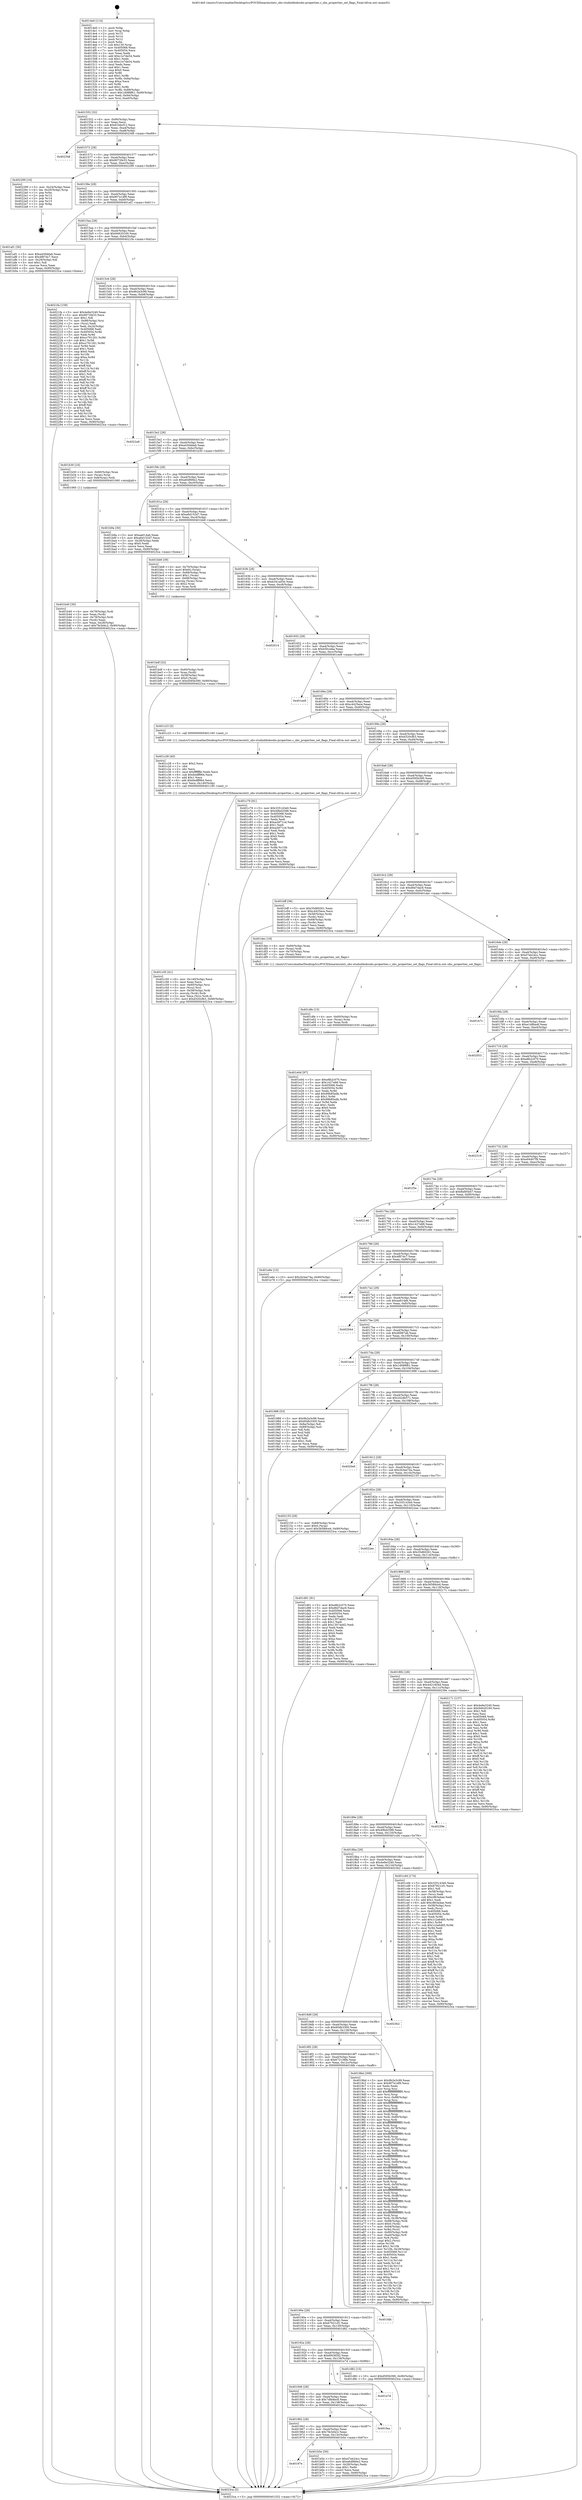 digraph "0x4014e0" {
  label = "0x4014e0 (/mnt/c/Users/mathe/Desktop/tcc/POCII/binaries/extr_obs-studiolibobsobs-properties.c_obs_properties_set_flags_Final-ollvm.out::main(0))"
  labelloc = "t"
  node[shape=record]

  Entry [label="",width=0.3,height=0.3,shape=circle,fillcolor=black,style=filled]
  "0x401552" [label="{
     0x401552 [32]\l
     | [instrs]\l
     &nbsp;&nbsp;0x401552 \<+6\>: mov -0x90(%rbp),%eax\l
     &nbsp;&nbsp;0x401558 \<+2\>: mov %eax,%ecx\l
     &nbsp;&nbsp;0x40155a \<+6\>: sub $0x81bbcf12,%ecx\l
     &nbsp;&nbsp;0x401560 \<+6\>: mov %eax,-0xa4(%rbp)\l
     &nbsp;&nbsp;0x401566 \<+6\>: mov %ecx,-0xa8(%rbp)\l
     &nbsp;&nbsp;0x40156c \<+6\>: je 0000000000402348 \<main+0xe68\>\l
  }"]
  "0x402348" [label="{
     0x402348\l
  }", style=dashed]
  "0x401572" [label="{
     0x401572 [28]\l
     | [instrs]\l
     &nbsp;&nbsp;0x401572 \<+5\>: jmp 0000000000401577 \<main+0x97\>\l
     &nbsp;&nbsp;0x401577 \<+6\>: mov -0xa4(%rbp),%eax\l
     &nbsp;&nbsp;0x40157d \<+5\>: sub $0x9072fe33,%eax\l
     &nbsp;&nbsp;0x401582 \<+6\>: mov %eax,-0xac(%rbp)\l
     &nbsp;&nbsp;0x401588 \<+6\>: je 0000000000402299 \<main+0xdb9\>\l
  }"]
  Exit [label="",width=0.3,height=0.3,shape=circle,fillcolor=black,style=filled,peripheries=2]
  "0x402299" [label="{
     0x402299 [16]\l
     | [instrs]\l
     &nbsp;&nbsp;0x402299 \<+3\>: mov -0x24(%rbp),%eax\l
     &nbsp;&nbsp;0x40229c \<+4\>: lea -0x20(%rbp),%rsp\l
     &nbsp;&nbsp;0x4022a0 \<+1\>: pop %rbx\l
     &nbsp;&nbsp;0x4022a1 \<+2\>: pop %r12\l
     &nbsp;&nbsp;0x4022a3 \<+2\>: pop %r14\l
     &nbsp;&nbsp;0x4022a5 \<+2\>: pop %r15\l
     &nbsp;&nbsp;0x4022a7 \<+1\>: pop %rbp\l
     &nbsp;&nbsp;0x4022a8 \<+1\>: ret\l
  }"]
  "0x40158e" [label="{
     0x40158e [28]\l
     | [instrs]\l
     &nbsp;&nbsp;0x40158e \<+5\>: jmp 0000000000401593 \<main+0xb3\>\l
     &nbsp;&nbsp;0x401593 \<+6\>: mov -0xa4(%rbp),%eax\l
     &nbsp;&nbsp;0x401599 \<+5\>: sub $0x907e1df9,%eax\l
     &nbsp;&nbsp;0x40159e \<+6\>: mov %eax,-0xb0(%rbp)\l
     &nbsp;&nbsp;0x4015a4 \<+6\>: je 0000000000401af1 \<main+0x611\>\l
  }"]
  "0x401e0d" [label="{
     0x401e0d [97]\l
     | [instrs]\l
     &nbsp;&nbsp;0x401e0d \<+5\>: mov $0xe8b2c070,%esi\l
     &nbsp;&nbsp;0x401e12 \<+5\>: mov $0x1427e68,%ecx\l
     &nbsp;&nbsp;0x401e17 \<+7\>: mov 0x405068,%edx\l
     &nbsp;&nbsp;0x401e1e \<+8\>: mov 0x405054,%r8d\l
     &nbsp;&nbsp;0x401e26 \<+3\>: mov %edx,%r9d\l
     &nbsp;&nbsp;0x401e29 \<+7\>: add $0x99b85edb,%r9d\l
     &nbsp;&nbsp;0x401e30 \<+4\>: sub $0x1,%r9d\l
     &nbsp;&nbsp;0x401e34 \<+7\>: sub $0x99b85edb,%r9d\l
     &nbsp;&nbsp;0x401e3b \<+4\>: imul %r9d,%edx\l
     &nbsp;&nbsp;0x401e3f \<+3\>: and $0x1,%edx\l
     &nbsp;&nbsp;0x401e42 \<+3\>: cmp $0x0,%edx\l
     &nbsp;&nbsp;0x401e45 \<+4\>: sete %r10b\l
     &nbsp;&nbsp;0x401e49 \<+4\>: cmp $0xa,%r8d\l
     &nbsp;&nbsp;0x401e4d \<+4\>: setl %r11b\l
     &nbsp;&nbsp;0x401e51 \<+3\>: mov %r10b,%bl\l
     &nbsp;&nbsp;0x401e54 \<+3\>: and %r11b,%bl\l
     &nbsp;&nbsp;0x401e57 \<+3\>: xor %r11b,%r10b\l
     &nbsp;&nbsp;0x401e5a \<+3\>: or %r10b,%bl\l
     &nbsp;&nbsp;0x401e5d \<+3\>: test $0x1,%bl\l
     &nbsp;&nbsp;0x401e60 \<+3\>: cmovne %ecx,%esi\l
     &nbsp;&nbsp;0x401e63 \<+6\>: mov %esi,-0x90(%rbp)\l
     &nbsp;&nbsp;0x401e69 \<+5\>: jmp 00000000004023ca \<main+0xeea\>\l
  }"]
  "0x401af1" [label="{
     0x401af1 [30]\l
     | [instrs]\l
     &nbsp;&nbsp;0x401af1 \<+5\>: mov $0xa430ddab,%eax\l
     &nbsp;&nbsp;0x401af6 \<+5\>: mov $0x4f87dc7,%ecx\l
     &nbsp;&nbsp;0x401afb \<+3\>: mov -0x29(%rbp),%dl\l
     &nbsp;&nbsp;0x401afe \<+3\>: test $0x1,%dl\l
     &nbsp;&nbsp;0x401b01 \<+3\>: cmovne %ecx,%eax\l
     &nbsp;&nbsp;0x401b04 \<+6\>: mov %eax,-0x90(%rbp)\l
     &nbsp;&nbsp;0x401b0a \<+5\>: jmp 00000000004023ca \<main+0xeea\>\l
  }"]
  "0x4015aa" [label="{
     0x4015aa [28]\l
     | [instrs]\l
     &nbsp;&nbsp;0x4015aa \<+5\>: jmp 00000000004015af \<main+0xcf\>\l
     &nbsp;&nbsp;0x4015af \<+6\>: mov -0xa4(%rbp),%eax\l
     &nbsp;&nbsp;0x4015b5 \<+5\>: sub $0x94620160,%eax\l
     &nbsp;&nbsp;0x4015ba \<+6\>: mov %eax,-0xb4(%rbp)\l
     &nbsp;&nbsp;0x4015c0 \<+6\>: je 00000000004021fa \<main+0xd1a\>\l
  }"]
  "0x401dfe" [label="{
     0x401dfe [15]\l
     | [instrs]\l
     &nbsp;&nbsp;0x401dfe \<+4\>: mov -0x60(%rbp),%rax\l
     &nbsp;&nbsp;0x401e02 \<+3\>: mov (%rax),%rax\l
     &nbsp;&nbsp;0x401e05 \<+3\>: mov %rax,%rdi\l
     &nbsp;&nbsp;0x401e08 \<+5\>: call 0000000000401030 \<free@plt\>\l
     | [calls]\l
     &nbsp;&nbsp;0x401030 \{1\} (unknown)\l
  }"]
  "0x4021fa" [label="{
     0x4021fa [159]\l
     | [instrs]\l
     &nbsp;&nbsp;0x4021fa \<+5\>: mov $0x4e9e3240,%eax\l
     &nbsp;&nbsp;0x4021ff \<+5\>: mov $0x9072fe33,%ecx\l
     &nbsp;&nbsp;0x402204 \<+2\>: mov $0x1,%dl\l
     &nbsp;&nbsp;0x402206 \<+7\>: mov -0x88(%rbp),%rsi\l
     &nbsp;&nbsp;0x40220d \<+2\>: mov (%rsi),%edi\l
     &nbsp;&nbsp;0x40220f \<+3\>: mov %edi,-0x24(%rbp)\l
     &nbsp;&nbsp;0x402212 \<+7\>: mov 0x405068,%edi\l
     &nbsp;&nbsp;0x402219 \<+8\>: mov 0x405054,%r8d\l
     &nbsp;&nbsp;0x402221 \<+3\>: mov %edi,%r9d\l
     &nbsp;&nbsp;0x402224 \<+7\>: add $0xcc761261,%r9d\l
     &nbsp;&nbsp;0x40222b \<+4\>: sub $0x1,%r9d\l
     &nbsp;&nbsp;0x40222f \<+7\>: sub $0xcc761261,%r9d\l
     &nbsp;&nbsp;0x402236 \<+4\>: imul %r9d,%edi\l
     &nbsp;&nbsp;0x40223a \<+3\>: and $0x1,%edi\l
     &nbsp;&nbsp;0x40223d \<+3\>: cmp $0x0,%edi\l
     &nbsp;&nbsp;0x402240 \<+4\>: sete %r10b\l
     &nbsp;&nbsp;0x402244 \<+4\>: cmp $0xa,%r8d\l
     &nbsp;&nbsp;0x402248 \<+4\>: setl %r11b\l
     &nbsp;&nbsp;0x40224c \<+3\>: mov %r10b,%bl\l
     &nbsp;&nbsp;0x40224f \<+3\>: xor $0xff,%bl\l
     &nbsp;&nbsp;0x402252 \<+3\>: mov %r11b,%r14b\l
     &nbsp;&nbsp;0x402255 \<+4\>: xor $0xff,%r14b\l
     &nbsp;&nbsp;0x402259 \<+3\>: xor $0x1,%dl\l
     &nbsp;&nbsp;0x40225c \<+3\>: mov %bl,%r15b\l
     &nbsp;&nbsp;0x40225f \<+4\>: and $0xff,%r15b\l
     &nbsp;&nbsp;0x402263 \<+3\>: and %dl,%r10b\l
     &nbsp;&nbsp;0x402266 \<+3\>: mov %r14b,%r12b\l
     &nbsp;&nbsp;0x402269 \<+4\>: and $0xff,%r12b\l
     &nbsp;&nbsp;0x40226d \<+3\>: and %dl,%r11b\l
     &nbsp;&nbsp;0x402270 \<+3\>: or %r10b,%r15b\l
     &nbsp;&nbsp;0x402273 \<+3\>: or %r11b,%r12b\l
     &nbsp;&nbsp;0x402276 \<+3\>: xor %r12b,%r15b\l
     &nbsp;&nbsp;0x402279 \<+3\>: or %r14b,%bl\l
     &nbsp;&nbsp;0x40227c \<+3\>: xor $0xff,%bl\l
     &nbsp;&nbsp;0x40227f \<+3\>: or $0x1,%dl\l
     &nbsp;&nbsp;0x402282 \<+2\>: and %dl,%bl\l
     &nbsp;&nbsp;0x402284 \<+3\>: or %bl,%r15b\l
     &nbsp;&nbsp;0x402287 \<+4\>: test $0x1,%r15b\l
     &nbsp;&nbsp;0x40228b \<+3\>: cmovne %ecx,%eax\l
     &nbsp;&nbsp;0x40228e \<+6\>: mov %eax,-0x90(%rbp)\l
     &nbsp;&nbsp;0x402294 \<+5\>: jmp 00000000004023ca \<main+0xeea\>\l
  }"]
  "0x4015c6" [label="{
     0x4015c6 [28]\l
     | [instrs]\l
     &nbsp;&nbsp;0x4015c6 \<+5\>: jmp 00000000004015cb \<main+0xeb\>\l
     &nbsp;&nbsp;0x4015cb \<+6\>: mov -0xa4(%rbp),%eax\l
     &nbsp;&nbsp;0x4015d1 \<+5\>: sub $0x9b2e3c99,%eax\l
     &nbsp;&nbsp;0x4015d6 \<+6\>: mov %eax,-0xb8(%rbp)\l
     &nbsp;&nbsp;0x4015dc \<+6\>: je 00000000004022a9 \<main+0xdc9\>\l
  }"]
  "0x401c50" [label="{
     0x401c50 [41]\l
     | [instrs]\l
     &nbsp;&nbsp;0x401c50 \<+6\>: mov -0x140(%rbp),%ecx\l
     &nbsp;&nbsp;0x401c56 \<+3\>: imul %eax,%ecx\l
     &nbsp;&nbsp;0x401c59 \<+4\>: mov -0x60(%rbp),%rsi\l
     &nbsp;&nbsp;0x401c5d \<+3\>: mov (%rsi),%rsi\l
     &nbsp;&nbsp;0x401c60 \<+4\>: mov -0x58(%rbp),%rdi\l
     &nbsp;&nbsp;0x401c64 \<+3\>: movslq (%rdi),%rdi\l
     &nbsp;&nbsp;0x401c67 \<+3\>: mov %ecx,(%rsi,%rdi,4)\l
     &nbsp;&nbsp;0x401c6a \<+10\>: movl $0xd320cfb3,-0x90(%rbp)\l
     &nbsp;&nbsp;0x401c74 \<+5\>: jmp 00000000004023ca \<main+0xeea\>\l
  }"]
  "0x4022a9" [label="{
     0x4022a9\l
  }", style=dashed]
  "0x4015e2" [label="{
     0x4015e2 [28]\l
     | [instrs]\l
     &nbsp;&nbsp;0x4015e2 \<+5\>: jmp 00000000004015e7 \<main+0x107\>\l
     &nbsp;&nbsp;0x4015e7 \<+6\>: mov -0xa4(%rbp),%eax\l
     &nbsp;&nbsp;0x4015ed \<+5\>: sub $0xa430ddab,%eax\l
     &nbsp;&nbsp;0x4015f2 \<+6\>: mov %eax,-0xbc(%rbp)\l
     &nbsp;&nbsp;0x4015f8 \<+6\>: je 0000000000401b30 \<main+0x650\>\l
  }"]
  "0x401c28" [label="{
     0x401c28 [40]\l
     | [instrs]\l
     &nbsp;&nbsp;0x401c28 \<+5\>: mov $0x2,%ecx\l
     &nbsp;&nbsp;0x401c2d \<+1\>: cltd\l
     &nbsp;&nbsp;0x401c2e \<+2\>: idiv %ecx\l
     &nbsp;&nbsp;0x401c30 \<+6\>: imul $0xfffffffe,%edx,%ecx\l
     &nbsp;&nbsp;0x401c36 \<+6\>: sub $0x6edff964,%ecx\l
     &nbsp;&nbsp;0x401c3c \<+3\>: add $0x1,%ecx\l
     &nbsp;&nbsp;0x401c3f \<+6\>: add $0x6edff964,%ecx\l
     &nbsp;&nbsp;0x401c45 \<+6\>: mov %ecx,-0x140(%rbp)\l
     &nbsp;&nbsp;0x401c4b \<+5\>: call 0000000000401160 \<next_i\>\l
     | [calls]\l
     &nbsp;&nbsp;0x401160 \{1\} (/mnt/c/Users/mathe/Desktop/tcc/POCII/binaries/extr_obs-studiolibobsobs-properties.c_obs_properties_set_flags_Final-ollvm.out::next_i)\l
  }"]
  "0x401b30" [label="{
     0x401b30 [16]\l
     | [instrs]\l
     &nbsp;&nbsp;0x401b30 \<+4\>: mov -0x80(%rbp),%rax\l
     &nbsp;&nbsp;0x401b34 \<+3\>: mov (%rax),%rax\l
     &nbsp;&nbsp;0x401b37 \<+4\>: mov 0x8(%rax),%rdi\l
     &nbsp;&nbsp;0x401b3b \<+5\>: call 0000000000401060 \<atoi@plt\>\l
     | [calls]\l
     &nbsp;&nbsp;0x401060 \{1\} (unknown)\l
  }"]
  "0x4015fe" [label="{
     0x4015fe [28]\l
     | [instrs]\l
     &nbsp;&nbsp;0x4015fe \<+5\>: jmp 0000000000401603 \<main+0x123\>\l
     &nbsp;&nbsp;0x401603 \<+6\>: mov -0xa4(%rbp),%eax\l
     &nbsp;&nbsp;0x401609 \<+5\>: sub $0xa64866e2,%eax\l
     &nbsp;&nbsp;0x40160e \<+6\>: mov %eax,-0xc0(%rbp)\l
     &nbsp;&nbsp;0x401614 \<+6\>: je 0000000000401b9a \<main+0x6ba\>\l
  }"]
  "0x401bdf" [label="{
     0x401bdf [32]\l
     | [instrs]\l
     &nbsp;&nbsp;0x401bdf \<+4\>: mov -0x60(%rbp),%rdi\l
     &nbsp;&nbsp;0x401be3 \<+3\>: mov %rax,(%rdi)\l
     &nbsp;&nbsp;0x401be6 \<+4\>: mov -0x58(%rbp),%rax\l
     &nbsp;&nbsp;0x401bea \<+6\>: movl $0x0,(%rax)\l
     &nbsp;&nbsp;0x401bf0 \<+10\>: movl $0xd595b390,-0x90(%rbp)\l
     &nbsp;&nbsp;0x401bfa \<+5\>: jmp 00000000004023ca \<main+0xeea\>\l
  }"]
  "0x401b9a" [label="{
     0x401b9a [30]\l
     | [instrs]\l
     &nbsp;&nbsp;0x401b9a \<+5\>: mov $0xaa614ab,%eax\l
     &nbsp;&nbsp;0x401b9f \<+5\>: mov $0xa6d152d7,%ecx\l
     &nbsp;&nbsp;0x401ba4 \<+3\>: mov -0x28(%rbp),%edx\l
     &nbsp;&nbsp;0x401ba7 \<+3\>: cmp $0x0,%edx\l
     &nbsp;&nbsp;0x401baa \<+3\>: cmove %ecx,%eax\l
     &nbsp;&nbsp;0x401bad \<+6\>: mov %eax,-0x90(%rbp)\l
     &nbsp;&nbsp;0x401bb3 \<+5\>: jmp 00000000004023ca \<main+0xeea\>\l
  }"]
  "0x40161a" [label="{
     0x40161a [28]\l
     | [instrs]\l
     &nbsp;&nbsp;0x40161a \<+5\>: jmp 000000000040161f \<main+0x13f\>\l
     &nbsp;&nbsp;0x40161f \<+6\>: mov -0xa4(%rbp),%eax\l
     &nbsp;&nbsp;0x401625 \<+5\>: sub $0xa6d152d7,%eax\l
     &nbsp;&nbsp;0x40162a \<+6\>: mov %eax,-0xc4(%rbp)\l
     &nbsp;&nbsp;0x401630 \<+6\>: je 0000000000401bb8 \<main+0x6d8\>\l
  }"]
  "0x40197e" [label="{
     0x40197e\l
  }", style=dashed]
  "0x401bb8" [label="{
     0x401bb8 [39]\l
     | [instrs]\l
     &nbsp;&nbsp;0x401bb8 \<+4\>: mov -0x70(%rbp),%rax\l
     &nbsp;&nbsp;0x401bbc \<+6\>: movl $0x64,(%rax)\l
     &nbsp;&nbsp;0x401bc2 \<+4\>: mov -0x68(%rbp),%rax\l
     &nbsp;&nbsp;0x401bc6 \<+6\>: movl $0x1,(%rax)\l
     &nbsp;&nbsp;0x401bcc \<+4\>: mov -0x68(%rbp),%rax\l
     &nbsp;&nbsp;0x401bd0 \<+3\>: movslq (%rax),%rax\l
     &nbsp;&nbsp;0x401bd3 \<+4\>: shl $0x2,%rax\l
     &nbsp;&nbsp;0x401bd7 \<+3\>: mov %rax,%rdi\l
     &nbsp;&nbsp;0x401bda \<+5\>: call 0000000000401050 \<malloc@plt\>\l
     | [calls]\l
     &nbsp;&nbsp;0x401050 \{1\} (unknown)\l
  }"]
  "0x401636" [label="{
     0x401636 [28]\l
     | [instrs]\l
     &nbsp;&nbsp;0x401636 \<+5\>: jmp 000000000040163b \<main+0x15b\>\l
     &nbsp;&nbsp;0x40163b \<+6\>: mov -0xa4(%rbp),%eax\l
     &nbsp;&nbsp;0x401641 \<+5\>: sub $0xb341a03e,%eax\l
     &nbsp;&nbsp;0x401646 \<+6\>: mov %eax,-0xc8(%rbp)\l
     &nbsp;&nbsp;0x40164c \<+6\>: je 0000000000402014 \<main+0xb34\>\l
  }"]
  "0x401b5e" [label="{
     0x401b5e [30]\l
     | [instrs]\l
     &nbsp;&nbsp;0x401b5e \<+5\>: mov $0xd7eb24cc,%eax\l
     &nbsp;&nbsp;0x401b63 \<+5\>: mov $0xa64866e2,%ecx\l
     &nbsp;&nbsp;0x401b68 \<+3\>: mov -0x28(%rbp),%edx\l
     &nbsp;&nbsp;0x401b6b \<+3\>: cmp $0x1,%edx\l
     &nbsp;&nbsp;0x401b6e \<+3\>: cmovl %ecx,%eax\l
     &nbsp;&nbsp;0x401b71 \<+6\>: mov %eax,-0x90(%rbp)\l
     &nbsp;&nbsp;0x401b77 \<+5\>: jmp 00000000004023ca \<main+0xeea\>\l
  }"]
  "0x402014" [label="{
     0x402014\l
  }", style=dashed]
  "0x401652" [label="{
     0x401652 [28]\l
     | [instrs]\l
     &nbsp;&nbsp;0x401652 \<+5\>: jmp 0000000000401657 \<main+0x177\>\l
     &nbsp;&nbsp;0x401657 \<+6\>: mov -0xa4(%rbp),%eax\l
     &nbsp;&nbsp;0x40165d \<+5\>: sub $0xb5fccdea,%eax\l
     &nbsp;&nbsp;0x401662 \<+6\>: mov %eax,-0xcc(%rbp)\l
     &nbsp;&nbsp;0x401668 \<+6\>: je 0000000000401ee8 \<main+0xa08\>\l
  }"]
  "0x401962" [label="{
     0x401962 [28]\l
     | [instrs]\l
     &nbsp;&nbsp;0x401962 \<+5\>: jmp 0000000000401967 \<main+0x487\>\l
     &nbsp;&nbsp;0x401967 \<+6\>: mov -0xa4(%rbp),%eax\l
     &nbsp;&nbsp;0x40196d \<+5\>: sub $0x7fe3d4c2,%eax\l
     &nbsp;&nbsp;0x401972 \<+6\>: mov %eax,-0x13c(%rbp)\l
     &nbsp;&nbsp;0x401978 \<+6\>: je 0000000000401b5e \<main+0x67e\>\l
  }"]
  "0x401ee8" [label="{
     0x401ee8\l
  }", style=dashed]
  "0x40166e" [label="{
     0x40166e [28]\l
     | [instrs]\l
     &nbsp;&nbsp;0x40166e \<+5\>: jmp 0000000000401673 \<main+0x193\>\l
     &nbsp;&nbsp;0x401673 \<+6\>: mov -0xa4(%rbp),%eax\l
     &nbsp;&nbsp;0x401679 \<+5\>: sub $0xc4425ece,%eax\l
     &nbsp;&nbsp;0x40167e \<+6\>: mov %eax,-0xd0(%rbp)\l
     &nbsp;&nbsp;0x401684 \<+6\>: je 0000000000401c23 \<main+0x743\>\l
  }"]
  "0x401fea" [label="{
     0x401fea\l
  }", style=dashed]
  "0x401c23" [label="{
     0x401c23 [5]\l
     | [instrs]\l
     &nbsp;&nbsp;0x401c23 \<+5\>: call 0000000000401160 \<next_i\>\l
     | [calls]\l
     &nbsp;&nbsp;0x401160 \{1\} (/mnt/c/Users/mathe/Desktop/tcc/POCII/binaries/extr_obs-studiolibobsobs-properties.c_obs_properties_set_flags_Final-ollvm.out::next_i)\l
  }"]
  "0x40168a" [label="{
     0x40168a [28]\l
     | [instrs]\l
     &nbsp;&nbsp;0x40168a \<+5\>: jmp 000000000040168f \<main+0x1af\>\l
     &nbsp;&nbsp;0x40168f \<+6\>: mov -0xa4(%rbp),%eax\l
     &nbsp;&nbsp;0x401695 \<+5\>: sub $0xd320cfb3,%eax\l
     &nbsp;&nbsp;0x40169a \<+6\>: mov %eax,-0xd4(%rbp)\l
     &nbsp;&nbsp;0x4016a0 \<+6\>: je 0000000000401c79 \<main+0x799\>\l
  }"]
  "0x401946" [label="{
     0x401946 [28]\l
     | [instrs]\l
     &nbsp;&nbsp;0x401946 \<+5\>: jmp 000000000040194b \<main+0x46b\>\l
     &nbsp;&nbsp;0x40194b \<+6\>: mov -0xa4(%rbp),%eax\l
     &nbsp;&nbsp;0x401951 \<+5\>: sub $0x7dfd4bc8,%eax\l
     &nbsp;&nbsp;0x401956 \<+6\>: mov %eax,-0x138(%rbp)\l
     &nbsp;&nbsp;0x40195c \<+6\>: je 0000000000401fea \<main+0xb0a\>\l
  }"]
  "0x401c79" [label="{
     0x401c79 [91]\l
     | [instrs]\l
     &nbsp;&nbsp;0x401c79 \<+5\>: mov $0x335143e0,%eax\l
     &nbsp;&nbsp;0x401c7e \<+5\>: mov $0x49bd2588,%ecx\l
     &nbsp;&nbsp;0x401c83 \<+7\>: mov 0x405068,%edx\l
     &nbsp;&nbsp;0x401c8a \<+7\>: mov 0x405054,%esi\l
     &nbsp;&nbsp;0x401c91 \<+2\>: mov %edx,%edi\l
     &nbsp;&nbsp;0x401c93 \<+6\>: sub $0xacbf71cd,%edi\l
     &nbsp;&nbsp;0x401c99 \<+3\>: sub $0x1,%edi\l
     &nbsp;&nbsp;0x401c9c \<+6\>: add $0xacbf71cd,%edi\l
     &nbsp;&nbsp;0x401ca2 \<+3\>: imul %edi,%edx\l
     &nbsp;&nbsp;0x401ca5 \<+3\>: and $0x1,%edx\l
     &nbsp;&nbsp;0x401ca8 \<+3\>: cmp $0x0,%edx\l
     &nbsp;&nbsp;0x401cab \<+4\>: sete %r8b\l
     &nbsp;&nbsp;0x401caf \<+3\>: cmp $0xa,%esi\l
     &nbsp;&nbsp;0x401cb2 \<+4\>: setl %r9b\l
     &nbsp;&nbsp;0x401cb6 \<+3\>: mov %r8b,%r10b\l
     &nbsp;&nbsp;0x401cb9 \<+3\>: and %r9b,%r10b\l
     &nbsp;&nbsp;0x401cbc \<+3\>: xor %r9b,%r8b\l
     &nbsp;&nbsp;0x401cbf \<+3\>: or %r8b,%r10b\l
     &nbsp;&nbsp;0x401cc2 \<+4\>: test $0x1,%r10b\l
     &nbsp;&nbsp;0x401cc6 \<+3\>: cmovne %ecx,%eax\l
     &nbsp;&nbsp;0x401cc9 \<+6\>: mov %eax,-0x90(%rbp)\l
     &nbsp;&nbsp;0x401ccf \<+5\>: jmp 00000000004023ca \<main+0xeea\>\l
  }"]
  "0x4016a6" [label="{
     0x4016a6 [28]\l
     | [instrs]\l
     &nbsp;&nbsp;0x4016a6 \<+5\>: jmp 00000000004016ab \<main+0x1cb\>\l
     &nbsp;&nbsp;0x4016ab \<+6\>: mov -0xa4(%rbp),%eax\l
     &nbsp;&nbsp;0x4016b1 \<+5\>: sub $0xd595b390,%eax\l
     &nbsp;&nbsp;0x4016b6 \<+6\>: mov %eax,-0xd8(%rbp)\l
     &nbsp;&nbsp;0x4016bc \<+6\>: je 0000000000401bff \<main+0x71f\>\l
  }"]
  "0x401e7d" [label="{
     0x401e7d\l
  }", style=dashed]
  "0x401bff" [label="{
     0x401bff [36]\l
     | [instrs]\l
     &nbsp;&nbsp;0x401bff \<+5\>: mov $0x35d60261,%eax\l
     &nbsp;&nbsp;0x401c04 \<+5\>: mov $0xc4425ece,%ecx\l
     &nbsp;&nbsp;0x401c09 \<+4\>: mov -0x58(%rbp),%rdx\l
     &nbsp;&nbsp;0x401c0d \<+2\>: mov (%rdx),%esi\l
     &nbsp;&nbsp;0x401c0f \<+4\>: mov -0x68(%rbp),%rdx\l
     &nbsp;&nbsp;0x401c13 \<+2\>: cmp (%rdx),%esi\l
     &nbsp;&nbsp;0x401c15 \<+3\>: cmovl %ecx,%eax\l
     &nbsp;&nbsp;0x401c18 \<+6\>: mov %eax,-0x90(%rbp)\l
     &nbsp;&nbsp;0x401c1e \<+5\>: jmp 00000000004023ca \<main+0xeea\>\l
  }"]
  "0x4016c2" [label="{
     0x4016c2 [28]\l
     | [instrs]\l
     &nbsp;&nbsp;0x4016c2 \<+5\>: jmp 00000000004016c7 \<main+0x1e7\>\l
     &nbsp;&nbsp;0x4016c7 \<+6\>: mov -0xa4(%rbp),%eax\l
     &nbsp;&nbsp;0x4016cd \<+5\>: sub $0xd6d7dac6,%eax\l
     &nbsp;&nbsp;0x4016d2 \<+6\>: mov %eax,-0xdc(%rbp)\l
     &nbsp;&nbsp;0x4016d8 \<+6\>: je 0000000000401dec \<main+0x90c\>\l
  }"]
  "0x40192a" [label="{
     0x40192a [28]\l
     | [instrs]\l
     &nbsp;&nbsp;0x40192a \<+5\>: jmp 000000000040192f \<main+0x44f\>\l
     &nbsp;&nbsp;0x40192f \<+6\>: mov -0xa4(%rbp),%eax\l
     &nbsp;&nbsp;0x401935 \<+5\>: sub $0x6f4365f2,%eax\l
     &nbsp;&nbsp;0x40193a \<+6\>: mov %eax,-0x134(%rbp)\l
     &nbsp;&nbsp;0x401940 \<+6\>: je 0000000000401e7d \<main+0x99d\>\l
  }"]
  "0x401dec" [label="{
     0x401dec [18]\l
     | [instrs]\l
     &nbsp;&nbsp;0x401dec \<+4\>: mov -0x60(%rbp),%rax\l
     &nbsp;&nbsp;0x401df0 \<+3\>: mov (%rax),%rdi\l
     &nbsp;&nbsp;0x401df3 \<+4\>: mov -0x70(%rbp),%rax\l
     &nbsp;&nbsp;0x401df7 \<+2\>: mov (%rax),%esi\l
     &nbsp;&nbsp;0x401df9 \<+5\>: call 0000000000401240 \<obs_properties_set_flags\>\l
     | [calls]\l
     &nbsp;&nbsp;0x401240 \{1\} (/mnt/c/Users/mathe/Desktop/tcc/POCII/binaries/extr_obs-studiolibobsobs-properties.c_obs_properties_set_flags_Final-ollvm.out::obs_properties_set_flags)\l
  }"]
  "0x4016de" [label="{
     0x4016de [28]\l
     | [instrs]\l
     &nbsp;&nbsp;0x4016de \<+5\>: jmp 00000000004016e3 \<main+0x203\>\l
     &nbsp;&nbsp;0x4016e3 \<+6\>: mov -0xa4(%rbp),%eax\l
     &nbsp;&nbsp;0x4016e9 \<+5\>: sub $0xd7eb24cc,%eax\l
     &nbsp;&nbsp;0x4016ee \<+6\>: mov %eax,-0xe0(%rbp)\l
     &nbsp;&nbsp;0x4016f4 \<+6\>: je 0000000000401b7c \<main+0x69c\>\l
  }"]
  "0x401d82" [label="{
     0x401d82 [15]\l
     | [instrs]\l
     &nbsp;&nbsp;0x401d82 \<+10\>: movl $0xd595b390,-0x90(%rbp)\l
     &nbsp;&nbsp;0x401d8c \<+5\>: jmp 00000000004023ca \<main+0xeea\>\l
  }"]
  "0x401b7c" [label="{
     0x401b7c\l
  }", style=dashed]
  "0x4016fa" [label="{
     0x4016fa [28]\l
     | [instrs]\l
     &nbsp;&nbsp;0x4016fa \<+5\>: jmp 00000000004016ff \<main+0x21f\>\l
     &nbsp;&nbsp;0x4016ff \<+6\>: mov -0xa4(%rbp),%eax\l
     &nbsp;&nbsp;0x401705 \<+5\>: sub $0xe1d8ba4f,%eax\l
     &nbsp;&nbsp;0x40170a \<+6\>: mov %eax,-0xe4(%rbp)\l
     &nbsp;&nbsp;0x401710 \<+6\>: je 0000000000402053 \<main+0xb73\>\l
  }"]
  "0x40190e" [label="{
     0x40190e [28]\l
     | [instrs]\l
     &nbsp;&nbsp;0x40190e \<+5\>: jmp 0000000000401913 \<main+0x433\>\l
     &nbsp;&nbsp;0x401913 \<+6\>: mov -0xa4(%rbp),%eax\l
     &nbsp;&nbsp;0x401919 \<+5\>: sub $0x67921cf1,%eax\l
     &nbsp;&nbsp;0x40191e \<+6\>: mov %eax,-0x130(%rbp)\l
     &nbsp;&nbsp;0x401924 \<+6\>: je 0000000000401d82 \<main+0x8a2\>\l
  }"]
  "0x402053" [label="{
     0x402053\l
  }", style=dashed]
  "0x401716" [label="{
     0x401716 [28]\l
     | [instrs]\l
     &nbsp;&nbsp;0x401716 \<+5\>: jmp 000000000040171b \<main+0x23b\>\l
     &nbsp;&nbsp;0x40171b \<+6\>: mov -0xa4(%rbp),%eax\l
     &nbsp;&nbsp;0x401721 \<+5\>: sub $0xe8b2c070,%eax\l
     &nbsp;&nbsp;0x401726 \<+6\>: mov %eax,-0xe8(%rbp)\l
     &nbsp;&nbsp;0x40172c \<+6\>: je 0000000000402318 \<main+0xe38\>\l
  }"]
  "0x401fdb" [label="{
     0x401fdb\l
  }", style=dashed]
  "0x402318" [label="{
     0x402318\l
  }", style=dashed]
  "0x401732" [label="{
     0x401732 [28]\l
     | [instrs]\l
     &nbsp;&nbsp;0x401732 \<+5\>: jmp 0000000000401737 \<main+0x257\>\l
     &nbsp;&nbsp;0x401737 \<+6\>: mov -0xa4(%rbp),%eax\l
     &nbsp;&nbsp;0x40173d \<+5\>: sub $0xe94407f9,%eax\l
     &nbsp;&nbsp;0x401742 \<+6\>: mov %eax,-0xec(%rbp)\l
     &nbsp;&nbsp;0x401748 \<+6\>: je 0000000000401f3e \<main+0xa5e\>\l
  }"]
  "0x401b40" [label="{
     0x401b40 [30]\l
     | [instrs]\l
     &nbsp;&nbsp;0x401b40 \<+4\>: mov -0x78(%rbp),%rdi\l
     &nbsp;&nbsp;0x401b44 \<+2\>: mov %eax,(%rdi)\l
     &nbsp;&nbsp;0x401b46 \<+4\>: mov -0x78(%rbp),%rdi\l
     &nbsp;&nbsp;0x401b4a \<+2\>: mov (%rdi),%eax\l
     &nbsp;&nbsp;0x401b4c \<+3\>: mov %eax,-0x28(%rbp)\l
     &nbsp;&nbsp;0x401b4f \<+10\>: movl $0x7fe3d4c2,-0x90(%rbp)\l
     &nbsp;&nbsp;0x401b59 \<+5\>: jmp 00000000004023ca \<main+0xeea\>\l
  }"]
  "0x401f3e" [label="{
     0x401f3e\l
  }", style=dashed]
  "0x40174e" [label="{
     0x40174e [28]\l
     | [instrs]\l
     &nbsp;&nbsp;0x40174e \<+5\>: jmp 0000000000401753 \<main+0x273\>\l
     &nbsp;&nbsp;0x401753 \<+6\>: mov -0xa4(%rbp),%eax\l
     &nbsp;&nbsp;0x401759 \<+5\>: sub $0xfbd95b47,%eax\l
     &nbsp;&nbsp;0x40175e \<+6\>: mov %eax,-0xf0(%rbp)\l
     &nbsp;&nbsp;0x401764 \<+6\>: je 0000000000402146 \<main+0xc66\>\l
  }"]
  "0x4018f2" [label="{
     0x4018f2 [28]\l
     | [instrs]\l
     &nbsp;&nbsp;0x4018f2 \<+5\>: jmp 00000000004018f7 \<main+0x417\>\l
     &nbsp;&nbsp;0x4018f7 \<+6\>: mov -0xa4(%rbp),%eax\l
     &nbsp;&nbsp;0x4018fd \<+5\>: sub $0x672138fe,%eax\l
     &nbsp;&nbsp;0x401902 \<+6\>: mov %eax,-0x12c(%rbp)\l
     &nbsp;&nbsp;0x401908 \<+6\>: je 0000000000401fdb \<main+0xafb\>\l
  }"]
  "0x402146" [label="{
     0x402146\l
  }", style=dashed]
  "0x40176a" [label="{
     0x40176a [28]\l
     | [instrs]\l
     &nbsp;&nbsp;0x40176a \<+5\>: jmp 000000000040176f \<main+0x28f\>\l
     &nbsp;&nbsp;0x40176f \<+6\>: mov -0xa4(%rbp),%eax\l
     &nbsp;&nbsp;0x401775 \<+5\>: sub $0x1427e68,%eax\l
     &nbsp;&nbsp;0x40177a \<+6\>: mov %eax,-0xf4(%rbp)\l
     &nbsp;&nbsp;0x401780 \<+6\>: je 0000000000401e6e \<main+0x98e\>\l
  }"]
  "0x4019bd" [label="{
     0x4019bd [308]\l
     | [instrs]\l
     &nbsp;&nbsp;0x4019bd \<+5\>: mov $0x9b2e3c99,%eax\l
     &nbsp;&nbsp;0x4019c2 \<+5\>: mov $0x907e1df9,%ecx\l
     &nbsp;&nbsp;0x4019c7 \<+2\>: xor %edx,%edx\l
     &nbsp;&nbsp;0x4019c9 \<+3\>: mov %rsp,%rsi\l
     &nbsp;&nbsp;0x4019cc \<+4\>: add $0xfffffffffffffff0,%rsi\l
     &nbsp;&nbsp;0x4019d0 \<+3\>: mov %rsi,%rsp\l
     &nbsp;&nbsp;0x4019d3 \<+7\>: mov %rsi,-0x88(%rbp)\l
     &nbsp;&nbsp;0x4019da \<+3\>: mov %rsp,%rsi\l
     &nbsp;&nbsp;0x4019dd \<+4\>: add $0xfffffffffffffff0,%rsi\l
     &nbsp;&nbsp;0x4019e1 \<+3\>: mov %rsi,%rsp\l
     &nbsp;&nbsp;0x4019e4 \<+3\>: mov %rsp,%rdi\l
     &nbsp;&nbsp;0x4019e7 \<+4\>: add $0xfffffffffffffff0,%rdi\l
     &nbsp;&nbsp;0x4019eb \<+3\>: mov %rdi,%rsp\l
     &nbsp;&nbsp;0x4019ee \<+4\>: mov %rdi,-0x80(%rbp)\l
     &nbsp;&nbsp;0x4019f2 \<+3\>: mov %rsp,%rdi\l
     &nbsp;&nbsp;0x4019f5 \<+4\>: add $0xfffffffffffffff0,%rdi\l
     &nbsp;&nbsp;0x4019f9 \<+3\>: mov %rdi,%rsp\l
     &nbsp;&nbsp;0x4019fc \<+4\>: mov %rdi,-0x78(%rbp)\l
     &nbsp;&nbsp;0x401a00 \<+3\>: mov %rsp,%rdi\l
     &nbsp;&nbsp;0x401a03 \<+4\>: add $0xfffffffffffffff0,%rdi\l
     &nbsp;&nbsp;0x401a07 \<+3\>: mov %rdi,%rsp\l
     &nbsp;&nbsp;0x401a0a \<+4\>: mov %rdi,-0x70(%rbp)\l
     &nbsp;&nbsp;0x401a0e \<+3\>: mov %rsp,%rdi\l
     &nbsp;&nbsp;0x401a11 \<+4\>: add $0xfffffffffffffff0,%rdi\l
     &nbsp;&nbsp;0x401a15 \<+3\>: mov %rdi,%rsp\l
     &nbsp;&nbsp;0x401a18 \<+4\>: mov %rdi,-0x68(%rbp)\l
     &nbsp;&nbsp;0x401a1c \<+3\>: mov %rsp,%rdi\l
     &nbsp;&nbsp;0x401a1f \<+4\>: add $0xfffffffffffffff0,%rdi\l
     &nbsp;&nbsp;0x401a23 \<+3\>: mov %rdi,%rsp\l
     &nbsp;&nbsp;0x401a26 \<+4\>: mov %rdi,-0x60(%rbp)\l
     &nbsp;&nbsp;0x401a2a \<+3\>: mov %rsp,%rdi\l
     &nbsp;&nbsp;0x401a2d \<+4\>: add $0xfffffffffffffff0,%rdi\l
     &nbsp;&nbsp;0x401a31 \<+3\>: mov %rdi,%rsp\l
     &nbsp;&nbsp;0x401a34 \<+4\>: mov %rdi,-0x58(%rbp)\l
     &nbsp;&nbsp;0x401a38 \<+3\>: mov %rsp,%rdi\l
     &nbsp;&nbsp;0x401a3b \<+4\>: add $0xfffffffffffffff0,%rdi\l
     &nbsp;&nbsp;0x401a3f \<+3\>: mov %rdi,%rsp\l
     &nbsp;&nbsp;0x401a42 \<+4\>: mov %rdi,-0x50(%rbp)\l
     &nbsp;&nbsp;0x401a46 \<+3\>: mov %rsp,%rdi\l
     &nbsp;&nbsp;0x401a49 \<+4\>: add $0xfffffffffffffff0,%rdi\l
     &nbsp;&nbsp;0x401a4d \<+3\>: mov %rdi,%rsp\l
     &nbsp;&nbsp;0x401a50 \<+4\>: mov %rdi,-0x48(%rbp)\l
     &nbsp;&nbsp;0x401a54 \<+3\>: mov %rsp,%rdi\l
     &nbsp;&nbsp;0x401a57 \<+4\>: add $0xfffffffffffffff0,%rdi\l
     &nbsp;&nbsp;0x401a5b \<+3\>: mov %rdi,%rsp\l
     &nbsp;&nbsp;0x401a5e \<+4\>: mov %rdi,-0x40(%rbp)\l
     &nbsp;&nbsp;0x401a62 \<+3\>: mov %rsp,%rdi\l
     &nbsp;&nbsp;0x401a65 \<+4\>: add $0xfffffffffffffff0,%rdi\l
     &nbsp;&nbsp;0x401a69 \<+3\>: mov %rdi,%rsp\l
     &nbsp;&nbsp;0x401a6c \<+4\>: mov %rdi,-0x38(%rbp)\l
     &nbsp;&nbsp;0x401a70 \<+7\>: mov -0x88(%rbp),%rdi\l
     &nbsp;&nbsp;0x401a77 \<+6\>: movl $0x0,(%rdi)\l
     &nbsp;&nbsp;0x401a7d \<+7\>: mov -0x94(%rbp),%r8d\l
     &nbsp;&nbsp;0x401a84 \<+3\>: mov %r8d,(%rsi)\l
     &nbsp;&nbsp;0x401a87 \<+4\>: mov -0x80(%rbp),%rdi\l
     &nbsp;&nbsp;0x401a8b \<+7\>: mov -0xa0(%rbp),%r9\l
     &nbsp;&nbsp;0x401a92 \<+3\>: mov %r9,(%rdi)\l
     &nbsp;&nbsp;0x401a95 \<+3\>: cmpl $0x2,(%rsi)\l
     &nbsp;&nbsp;0x401a98 \<+4\>: setne %r10b\l
     &nbsp;&nbsp;0x401a9c \<+4\>: and $0x1,%r10b\l
     &nbsp;&nbsp;0x401aa0 \<+4\>: mov %r10b,-0x29(%rbp)\l
     &nbsp;&nbsp;0x401aa4 \<+8\>: mov 0x405068,%r11d\l
     &nbsp;&nbsp;0x401aac \<+7\>: mov 0x405054,%ebx\l
     &nbsp;&nbsp;0x401ab3 \<+3\>: sub $0x1,%edx\l
     &nbsp;&nbsp;0x401ab6 \<+3\>: mov %r11d,%r14d\l
     &nbsp;&nbsp;0x401ab9 \<+3\>: add %edx,%r14d\l
     &nbsp;&nbsp;0x401abc \<+4\>: imul %r14d,%r11d\l
     &nbsp;&nbsp;0x401ac0 \<+4\>: and $0x1,%r11d\l
     &nbsp;&nbsp;0x401ac4 \<+4\>: cmp $0x0,%r11d\l
     &nbsp;&nbsp;0x401ac8 \<+4\>: sete %r10b\l
     &nbsp;&nbsp;0x401acc \<+3\>: cmp $0xa,%ebx\l
     &nbsp;&nbsp;0x401acf \<+4\>: setl %r15b\l
     &nbsp;&nbsp;0x401ad3 \<+3\>: mov %r10b,%r12b\l
     &nbsp;&nbsp;0x401ad6 \<+3\>: and %r15b,%r12b\l
     &nbsp;&nbsp;0x401ad9 \<+3\>: xor %r15b,%r10b\l
     &nbsp;&nbsp;0x401adc \<+3\>: or %r10b,%r12b\l
     &nbsp;&nbsp;0x401adf \<+4\>: test $0x1,%r12b\l
     &nbsp;&nbsp;0x401ae3 \<+3\>: cmovne %ecx,%eax\l
     &nbsp;&nbsp;0x401ae6 \<+6\>: mov %eax,-0x90(%rbp)\l
     &nbsp;&nbsp;0x401aec \<+5\>: jmp 00000000004023ca \<main+0xeea\>\l
  }"]
  "0x401e6e" [label="{
     0x401e6e [15]\l
     | [instrs]\l
     &nbsp;&nbsp;0x401e6e \<+10\>: movl $0x2b3ee74a,-0x90(%rbp)\l
     &nbsp;&nbsp;0x401e78 \<+5\>: jmp 00000000004023ca \<main+0xeea\>\l
  }"]
  "0x401786" [label="{
     0x401786 [28]\l
     | [instrs]\l
     &nbsp;&nbsp;0x401786 \<+5\>: jmp 000000000040178b \<main+0x2ab\>\l
     &nbsp;&nbsp;0x40178b \<+6\>: mov -0xa4(%rbp),%eax\l
     &nbsp;&nbsp;0x401791 \<+5\>: sub $0x4f87dc7,%eax\l
     &nbsp;&nbsp;0x401796 \<+6\>: mov %eax,-0xf8(%rbp)\l
     &nbsp;&nbsp;0x40179c \<+6\>: je 0000000000401b0f \<main+0x62f\>\l
  }"]
  "0x4018d6" [label="{
     0x4018d6 [28]\l
     | [instrs]\l
     &nbsp;&nbsp;0x4018d6 \<+5\>: jmp 00000000004018db \<main+0x3fb\>\l
     &nbsp;&nbsp;0x4018db \<+6\>: mov -0xa4(%rbp),%eax\l
     &nbsp;&nbsp;0x4018e1 \<+5\>: sub $0x60db3300,%eax\l
     &nbsp;&nbsp;0x4018e6 \<+6\>: mov %eax,-0x128(%rbp)\l
     &nbsp;&nbsp;0x4018ec \<+6\>: je 00000000004019bd \<main+0x4dd\>\l
  }"]
  "0x401b0f" [label="{
     0x401b0f\l
  }", style=dashed]
  "0x4017a2" [label="{
     0x4017a2 [28]\l
     | [instrs]\l
     &nbsp;&nbsp;0x4017a2 \<+5\>: jmp 00000000004017a7 \<main+0x2c7\>\l
     &nbsp;&nbsp;0x4017a7 \<+6\>: mov -0xa4(%rbp),%eax\l
     &nbsp;&nbsp;0x4017ad \<+5\>: sub $0xaa614ab,%eax\l
     &nbsp;&nbsp;0x4017b2 \<+6\>: mov %eax,-0xfc(%rbp)\l
     &nbsp;&nbsp;0x4017b8 \<+6\>: je 0000000000402044 \<main+0xb64\>\l
  }"]
  "0x4023b2" [label="{
     0x4023b2\l
  }", style=dashed]
  "0x402044" [label="{
     0x402044\l
  }", style=dashed]
  "0x4017be" [label="{
     0x4017be [28]\l
     | [instrs]\l
     &nbsp;&nbsp;0x4017be \<+5\>: jmp 00000000004017c3 \<main+0x2e3\>\l
     &nbsp;&nbsp;0x4017c3 \<+6\>: mov -0xa4(%rbp),%eax\l
     &nbsp;&nbsp;0x4017c9 \<+5\>: sub $0xd6887ab,%eax\l
     &nbsp;&nbsp;0x4017ce \<+6\>: mov %eax,-0x100(%rbp)\l
     &nbsp;&nbsp;0x4017d4 \<+6\>: je 0000000000401ec4 \<main+0x9e4\>\l
  }"]
  "0x4018ba" [label="{
     0x4018ba [28]\l
     | [instrs]\l
     &nbsp;&nbsp;0x4018ba \<+5\>: jmp 00000000004018bf \<main+0x3df\>\l
     &nbsp;&nbsp;0x4018bf \<+6\>: mov -0xa4(%rbp),%eax\l
     &nbsp;&nbsp;0x4018c5 \<+5\>: sub $0x4e9e3240,%eax\l
     &nbsp;&nbsp;0x4018ca \<+6\>: mov %eax,-0x124(%rbp)\l
     &nbsp;&nbsp;0x4018d0 \<+6\>: je 00000000004023b2 \<main+0xed2\>\l
  }"]
  "0x401ec4" [label="{
     0x401ec4\l
  }", style=dashed]
  "0x4017da" [label="{
     0x4017da [28]\l
     | [instrs]\l
     &nbsp;&nbsp;0x4017da \<+5\>: jmp 00000000004017df \<main+0x2ff\>\l
     &nbsp;&nbsp;0x4017df \<+6\>: mov -0xa4(%rbp),%eax\l
     &nbsp;&nbsp;0x4017e5 \<+5\>: sub $0x1d088f61,%eax\l
     &nbsp;&nbsp;0x4017ea \<+6\>: mov %eax,-0x104(%rbp)\l
     &nbsp;&nbsp;0x4017f0 \<+6\>: je 0000000000401988 \<main+0x4a8\>\l
  }"]
  "0x401cd4" [label="{
     0x401cd4 [174]\l
     | [instrs]\l
     &nbsp;&nbsp;0x401cd4 \<+5\>: mov $0x335143e0,%eax\l
     &nbsp;&nbsp;0x401cd9 \<+5\>: mov $0x67921cf1,%ecx\l
     &nbsp;&nbsp;0x401cde \<+2\>: mov $0x1,%dl\l
     &nbsp;&nbsp;0x401ce0 \<+4\>: mov -0x58(%rbp),%rsi\l
     &nbsp;&nbsp;0x401ce4 \<+2\>: mov (%rsi),%edi\l
     &nbsp;&nbsp;0x401ce6 \<+6\>: sub $0xc863a4ae,%edi\l
     &nbsp;&nbsp;0x401cec \<+3\>: add $0x1,%edi\l
     &nbsp;&nbsp;0x401cef \<+6\>: add $0xc863a4ae,%edi\l
     &nbsp;&nbsp;0x401cf5 \<+4\>: mov -0x58(%rbp),%rsi\l
     &nbsp;&nbsp;0x401cf9 \<+2\>: mov %edi,(%rsi)\l
     &nbsp;&nbsp;0x401cfb \<+7\>: mov 0x405068,%edi\l
     &nbsp;&nbsp;0x401d02 \<+8\>: mov 0x405054,%r8d\l
     &nbsp;&nbsp;0x401d0a \<+3\>: mov %edi,%r9d\l
     &nbsp;&nbsp;0x401d0d \<+7\>: add $0x1c2a6485,%r9d\l
     &nbsp;&nbsp;0x401d14 \<+4\>: sub $0x1,%r9d\l
     &nbsp;&nbsp;0x401d18 \<+7\>: sub $0x1c2a6485,%r9d\l
     &nbsp;&nbsp;0x401d1f \<+4\>: imul %r9d,%edi\l
     &nbsp;&nbsp;0x401d23 \<+3\>: and $0x1,%edi\l
     &nbsp;&nbsp;0x401d26 \<+3\>: cmp $0x0,%edi\l
     &nbsp;&nbsp;0x401d29 \<+4\>: sete %r10b\l
     &nbsp;&nbsp;0x401d2d \<+4\>: cmp $0xa,%r8d\l
     &nbsp;&nbsp;0x401d31 \<+4\>: setl %r11b\l
     &nbsp;&nbsp;0x401d35 \<+3\>: mov %r10b,%bl\l
     &nbsp;&nbsp;0x401d38 \<+3\>: xor $0xff,%bl\l
     &nbsp;&nbsp;0x401d3b \<+3\>: mov %r11b,%r14b\l
     &nbsp;&nbsp;0x401d3e \<+4\>: xor $0xff,%r14b\l
     &nbsp;&nbsp;0x401d42 \<+3\>: xor $0x1,%dl\l
     &nbsp;&nbsp;0x401d45 \<+3\>: mov %bl,%r15b\l
     &nbsp;&nbsp;0x401d48 \<+4\>: and $0xff,%r15b\l
     &nbsp;&nbsp;0x401d4c \<+3\>: and %dl,%r10b\l
     &nbsp;&nbsp;0x401d4f \<+3\>: mov %r14b,%r12b\l
     &nbsp;&nbsp;0x401d52 \<+4\>: and $0xff,%r12b\l
     &nbsp;&nbsp;0x401d56 \<+3\>: and %dl,%r11b\l
     &nbsp;&nbsp;0x401d59 \<+3\>: or %r10b,%r15b\l
     &nbsp;&nbsp;0x401d5c \<+3\>: or %r11b,%r12b\l
     &nbsp;&nbsp;0x401d5f \<+3\>: xor %r12b,%r15b\l
     &nbsp;&nbsp;0x401d62 \<+3\>: or %r14b,%bl\l
     &nbsp;&nbsp;0x401d65 \<+3\>: xor $0xff,%bl\l
     &nbsp;&nbsp;0x401d68 \<+3\>: or $0x1,%dl\l
     &nbsp;&nbsp;0x401d6b \<+2\>: and %dl,%bl\l
     &nbsp;&nbsp;0x401d6d \<+3\>: or %bl,%r15b\l
     &nbsp;&nbsp;0x401d70 \<+4\>: test $0x1,%r15b\l
     &nbsp;&nbsp;0x401d74 \<+3\>: cmovne %ecx,%eax\l
     &nbsp;&nbsp;0x401d77 \<+6\>: mov %eax,-0x90(%rbp)\l
     &nbsp;&nbsp;0x401d7d \<+5\>: jmp 00000000004023ca \<main+0xeea\>\l
  }"]
  "0x401988" [label="{
     0x401988 [53]\l
     | [instrs]\l
     &nbsp;&nbsp;0x401988 \<+5\>: mov $0x9b2e3c99,%eax\l
     &nbsp;&nbsp;0x40198d \<+5\>: mov $0x60db3300,%ecx\l
     &nbsp;&nbsp;0x401992 \<+6\>: mov -0x8a(%rbp),%dl\l
     &nbsp;&nbsp;0x401998 \<+7\>: mov -0x89(%rbp),%sil\l
     &nbsp;&nbsp;0x40199f \<+3\>: mov %dl,%dil\l
     &nbsp;&nbsp;0x4019a2 \<+3\>: and %sil,%dil\l
     &nbsp;&nbsp;0x4019a5 \<+3\>: xor %sil,%dl\l
     &nbsp;&nbsp;0x4019a8 \<+3\>: or %dl,%dil\l
     &nbsp;&nbsp;0x4019ab \<+4\>: test $0x1,%dil\l
     &nbsp;&nbsp;0x4019af \<+3\>: cmovne %ecx,%eax\l
     &nbsp;&nbsp;0x4019b2 \<+6\>: mov %eax,-0x90(%rbp)\l
     &nbsp;&nbsp;0x4019b8 \<+5\>: jmp 00000000004023ca \<main+0xeea\>\l
  }"]
  "0x4017f6" [label="{
     0x4017f6 [28]\l
     | [instrs]\l
     &nbsp;&nbsp;0x4017f6 \<+5\>: jmp 00000000004017fb \<main+0x31b\>\l
     &nbsp;&nbsp;0x4017fb \<+6\>: mov -0xa4(%rbp),%eax\l
     &nbsp;&nbsp;0x401801 \<+5\>: sub $0x242db571,%eax\l
     &nbsp;&nbsp;0x401806 \<+6\>: mov %eax,-0x108(%rbp)\l
     &nbsp;&nbsp;0x40180c \<+6\>: je 00000000004020e6 \<main+0xc06\>\l
  }"]
  "0x4023ca" [label="{
     0x4023ca [5]\l
     | [instrs]\l
     &nbsp;&nbsp;0x4023ca \<+5\>: jmp 0000000000401552 \<main+0x72\>\l
  }"]
  "0x4014e0" [label="{
     0x4014e0 [114]\l
     | [instrs]\l
     &nbsp;&nbsp;0x4014e0 \<+1\>: push %rbp\l
     &nbsp;&nbsp;0x4014e1 \<+3\>: mov %rsp,%rbp\l
     &nbsp;&nbsp;0x4014e4 \<+2\>: push %r15\l
     &nbsp;&nbsp;0x4014e6 \<+2\>: push %r14\l
     &nbsp;&nbsp;0x4014e8 \<+2\>: push %r12\l
     &nbsp;&nbsp;0x4014ea \<+1\>: push %rbx\l
     &nbsp;&nbsp;0x4014eb \<+7\>: sub $0x130,%rsp\l
     &nbsp;&nbsp;0x4014f2 \<+7\>: mov 0x405068,%eax\l
     &nbsp;&nbsp;0x4014f9 \<+7\>: mov 0x405054,%ecx\l
     &nbsp;&nbsp;0x401500 \<+2\>: mov %eax,%edx\l
     &nbsp;&nbsp;0x401502 \<+6\>: add $0xc1e7de54,%edx\l
     &nbsp;&nbsp;0x401508 \<+3\>: sub $0x1,%edx\l
     &nbsp;&nbsp;0x40150b \<+6\>: sub $0xc1e7de54,%edx\l
     &nbsp;&nbsp;0x401511 \<+3\>: imul %edx,%eax\l
     &nbsp;&nbsp;0x401514 \<+3\>: and $0x1,%eax\l
     &nbsp;&nbsp;0x401517 \<+3\>: cmp $0x0,%eax\l
     &nbsp;&nbsp;0x40151a \<+4\>: sete %r8b\l
     &nbsp;&nbsp;0x40151e \<+4\>: and $0x1,%r8b\l
     &nbsp;&nbsp;0x401522 \<+7\>: mov %r8b,-0x8a(%rbp)\l
     &nbsp;&nbsp;0x401529 \<+3\>: cmp $0xa,%ecx\l
     &nbsp;&nbsp;0x40152c \<+4\>: setl %r8b\l
     &nbsp;&nbsp;0x401530 \<+4\>: and $0x1,%r8b\l
     &nbsp;&nbsp;0x401534 \<+7\>: mov %r8b,-0x89(%rbp)\l
     &nbsp;&nbsp;0x40153b \<+10\>: movl $0x1d088f61,-0x90(%rbp)\l
     &nbsp;&nbsp;0x401545 \<+6\>: mov %edi,-0x94(%rbp)\l
     &nbsp;&nbsp;0x40154b \<+7\>: mov %rsi,-0xa0(%rbp)\l
  }"]
  "0x40189e" [label="{
     0x40189e [28]\l
     | [instrs]\l
     &nbsp;&nbsp;0x40189e \<+5\>: jmp 00000000004018a3 \<main+0x3c3\>\l
     &nbsp;&nbsp;0x4018a3 \<+6\>: mov -0xa4(%rbp),%eax\l
     &nbsp;&nbsp;0x4018a9 \<+5\>: sub $0x49bd2588,%eax\l
     &nbsp;&nbsp;0x4018ae \<+6\>: mov %eax,-0x120(%rbp)\l
     &nbsp;&nbsp;0x4018b4 \<+6\>: je 0000000000401cd4 \<main+0x7f4\>\l
  }"]
  "0x4020e6" [label="{
     0x4020e6\l
  }", style=dashed]
  "0x401812" [label="{
     0x401812 [28]\l
     | [instrs]\l
     &nbsp;&nbsp;0x401812 \<+5\>: jmp 0000000000401817 \<main+0x337\>\l
     &nbsp;&nbsp;0x401817 \<+6\>: mov -0xa4(%rbp),%eax\l
     &nbsp;&nbsp;0x40181d \<+5\>: sub $0x2b3ee74a,%eax\l
     &nbsp;&nbsp;0x401822 \<+6\>: mov %eax,-0x10c(%rbp)\l
     &nbsp;&nbsp;0x401828 \<+6\>: je 0000000000402155 \<main+0xc75\>\l
  }"]
  "0x40239e" [label="{
     0x40239e\l
  }", style=dashed]
  "0x402155" [label="{
     0x402155 [28]\l
     | [instrs]\l
     &nbsp;&nbsp;0x402155 \<+7\>: mov -0x88(%rbp),%rax\l
     &nbsp;&nbsp;0x40215c \<+6\>: movl $0x0,(%rax)\l
     &nbsp;&nbsp;0x402162 \<+10\>: movl $0x36589ce4,-0x90(%rbp)\l
     &nbsp;&nbsp;0x40216c \<+5\>: jmp 00000000004023ca \<main+0xeea\>\l
  }"]
  "0x40182e" [label="{
     0x40182e [28]\l
     | [instrs]\l
     &nbsp;&nbsp;0x40182e \<+5\>: jmp 0000000000401833 \<main+0x353\>\l
     &nbsp;&nbsp;0x401833 \<+6\>: mov -0xa4(%rbp),%eax\l
     &nbsp;&nbsp;0x401839 \<+5\>: sub $0x335143e0,%eax\l
     &nbsp;&nbsp;0x40183e \<+6\>: mov %eax,-0x110(%rbp)\l
     &nbsp;&nbsp;0x401844 \<+6\>: je 00000000004022ee \<main+0xe0e\>\l
  }"]
  "0x401882" [label="{
     0x401882 [28]\l
     | [instrs]\l
     &nbsp;&nbsp;0x401882 \<+5\>: jmp 0000000000401887 \<main+0x3a7\>\l
     &nbsp;&nbsp;0x401887 \<+6\>: mov -0xa4(%rbp),%eax\l
     &nbsp;&nbsp;0x40188d \<+5\>: sub $0x4421604d,%eax\l
     &nbsp;&nbsp;0x401892 \<+6\>: mov %eax,-0x11c(%rbp)\l
     &nbsp;&nbsp;0x401898 \<+6\>: je 000000000040239e \<main+0xebe\>\l
  }"]
  "0x4022ee" [label="{
     0x4022ee\l
  }", style=dashed]
  "0x40184a" [label="{
     0x40184a [28]\l
     | [instrs]\l
     &nbsp;&nbsp;0x40184a \<+5\>: jmp 000000000040184f \<main+0x36f\>\l
     &nbsp;&nbsp;0x40184f \<+6\>: mov -0xa4(%rbp),%eax\l
     &nbsp;&nbsp;0x401855 \<+5\>: sub $0x35d60261,%eax\l
     &nbsp;&nbsp;0x40185a \<+6\>: mov %eax,-0x114(%rbp)\l
     &nbsp;&nbsp;0x401860 \<+6\>: je 0000000000401d91 \<main+0x8b1\>\l
  }"]
  "0x402171" [label="{
     0x402171 [137]\l
     | [instrs]\l
     &nbsp;&nbsp;0x402171 \<+5\>: mov $0x4e9e3240,%eax\l
     &nbsp;&nbsp;0x402176 \<+5\>: mov $0x94620160,%ecx\l
     &nbsp;&nbsp;0x40217b \<+2\>: mov $0x1,%dl\l
     &nbsp;&nbsp;0x40217d \<+2\>: xor %esi,%esi\l
     &nbsp;&nbsp;0x40217f \<+7\>: mov 0x405068,%edi\l
     &nbsp;&nbsp;0x402186 \<+8\>: mov 0x405054,%r8d\l
     &nbsp;&nbsp;0x40218e \<+3\>: sub $0x1,%esi\l
     &nbsp;&nbsp;0x402191 \<+3\>: mov %edi,%r9d\l
     &nbsp;&nbsp;0x402194 \<+3\>: add %esi,%r9d\l
     &nbsp;&nbsp;0x402197 \<+4\>: imul %r9d,%edi\l
     &nbsp;&nbsp;0x40219b \<+3\>: and $0x1,%edi\l
     &nbsp;&nbsp;0x40219e \<+3\>: cmp $0x0,%edi\l
     &nbsp;&nbsp;0x4021a1 \<+4\>: sete %r10b\l
     &nbsp;&nbsp;0x4021a5 \<+4\>: cmp $0xa,%r8d\l
     &nbsp;&nbsp;0x4021a9 \<+4\>: setl %r11b\l
     &nbsp;&nbsp;0x4021ad \<+3\>: mov %r10b,%bl\l
     &nbsp;&nbsp;0x4021b0 \<+3\>: xor $0xff,%bl\l
     &nbsp;&nbsp;0x4021b3 \<+3\>: mov %r11b,%r14b\l
     &nbsp;&nbsp;0x4021b6 \<+4\>: xor $0xff,%r14b\l
     &nbsp;&nbsp;0x4021ba \<+3\>: xor $0x0,%dl\l
     &nbsp;&nbsp;0x4021bd \<+3\>: mov %bl,%r15b\l
     &nbsp;&nbsp;0x4021c0 \<+4\>: and $0x0,%r15b\l
     &nbsp;&nbsp;0x4021c4 \<+3\>: and %dl,%r10b\l
     &nbsp;&nbsp;0x4021c7 \<+3\>: mov %r14b,%r12b\l
     &nbsp;&nbsp;0x4021ca \<+4\>: and $0x0,%r12b\l
     &nbsp;&nbsp;0x4021ce \<+3\>: and %dl,%r11b\l
     &nbsp;&nbsp;0x4021d1 \<+3\>: or %r10b,%r15b\l
     &nbsp;&nbsp;0x4021d4 \<+3\>: or %r11b,%r12b\l
     &nbsp;&nbsp;0x4021d7 \<+3\>: xor %r12b,%r15b\l
     &nbsp;&nbsp;0x4021da \<+3\>: or %r14b,%bl\l
     &nbsp;&nbsp;0x4021dd \<+3\>: xor $0xff,%bl\l
     &nbsp;&nbsp;0x4021e0 \<+3\>: or $0x0,%dl\l
     &nbsp;&nbsp;0x4021e3 \<+2\>: and %dl,%bl\l
     &nbsp;&nbsp;0x4021e5 \<+3\>: or %bl,%r15b\l
     &nbsp;&nbsp;0x4021e8 \<+4\>: test $0x1,%r15b\l
     &nbsp;&nbsp;0x4021ec \<+3\>: cmovne %ecx,%eax\l
     &nbsp;&nbsp;0x4021ef \<+6\>: mov %eax,-0x90(%rbp)\l
     &nbsp;&nbsp;0x4021f5 \<+5\>: jmp 00000000004023ca \<main+0xeea\>\l
  }"]
  "0x401d91" [label="{
     0x401d91 [91]\l
     | [instrs]\l
     &nbsp;&nbsp;0x401d91 \<+5\>: mov $0xe8b2c070,%eax\l
     &nbsp;&nbsp;0x401d96 \<+5\>: mov $0xd6d7dac6,%ecx\l
     &nbsp;&nbsp;0x401d9b \<+7\>: mov 0x405068,%edx\l
     &nbsp;&nbsp;0x401da2 \<+7\>: mov 0x405054,%esi\l
     &nbsp;&nbsp;0x401da9 \<+2\>: mov %edx,%edi\l
     &nbsp;&nbsp;0x401dab \<+6\>: sub $0x1307add2,%edi\l
     &nbsp;&nbsp;0x401db1 \<+3\>: sub $0x1,%edi\l
     &nbsp;&nbsp;0x401db4 \<+6\>: add $0x1307add2,%edi\l
     &nbsp;&nbsp;0x401dba \<+3\>: imul %edi,%edx\l
     &nbsp;&nbsp;0x401dbd \<+3\>: and $0x1,%edx\l
     &nbsp;&nbsp;0x401dc0 \<+3\>: cmp $0x0,%edx\l
     &nbsp;&nbsp;0x401dc3 \<+4\>: sete %r8b\l
     &nbsp;&nbsp;0x401dc7 \<+3\>: cmp $0xa,%esi\l
     &nbsp;&nbsp;0x401dca \<+4\>: setl %r9b\l
     &nbsp;&nbsp;0x401dce \<+3\>: mov %r8b,%r10b\l
     &nbsp;&nbsp;0x401dd1 \<+3\>: and %r9b,%r10b\l
     &nbsp;&nbsp;0x401dd4 \<+3\>: xor %r9b,%r8b\l
     &nbsp;&nbsp;0x401dd7 \<+3\>: or %r8b,%r10b\l
     &nbsp;&nbsp;0x401dda \<+4\>: test $0x1,%r10b\l
     &nbsp;&nbsp;0x401dde \<+3\>: cmovne %ecx,%eax\l
     &nbsp;&nbsp;0x401de1 \<+6\>: mov %eax,-0x90(%rbp)\l
     &nbsp;&nbsp;0x401de7 \<+5\>: jmp 00000000004023ca \<main+0xeea\>\l
  }"]
  "0x401866" [label="{
     0x401866 [28]\l
     | [instrs]\l
     &nbsp;&nbsp;0x401866 \<+5\>: jmp 000000000040186b \<main+0x38b\>\l
     &nbsp;&nbsp;0x40186b \<+6\>: mov -0xa4(%rbp),%eax\l
     &nbsp;&nbsp;0x401871 \<+5\>: sub $0x36589ce4,%eax\l
     &nbsp;&nbsp;0x401876 \<+6\>: mov %eax,-0x118(%rbp)\l
     &nbsp;&nbsp;0x40187c \<+6\>: je 0000000000402171 \<main+0xc91\>\l
  }"]
  Entry -> "0x4014e0" [label=" 1"]
  "0x401552" -> "0x402348" [label=" 0"]
  "0x401552" -> "0x401572" [label=" 20"]
  "0x402299" -> Exit [label=" 1"]
  "0x401572" -> "0x402299" [label=" 1"]
  "0x401572" -> "0x40158e" [label=" 19"]
  "0x4021fa" -> "0x4023ca" [label=" 1"]
  "0x40158e" -> "0x401af1" [label=" 1"]
  "0x40158e" -> "0x4015aa" [label=" 18"]
  "0x402171" -> "0x4023ca" [label=" 1"]
  "0x4015aa" -> "0x4021fa" [label=" 1"]
  "0x4015aa" -> "0x4015c6" [label=" 17"]
  "0x402155" -> "0x4023ca" [label=" 1"]
  "0x4015c6" -> "0x4022a9" [label=" 0"]
  "0x4015c6" -> "0x4015e2" [label=" 17"]
  "0x401e6e" -> "0x4023ca" [label=" 1"]
  "0x4015e2" -> "0x401b30" [label=" 1"]
  "0x4015e2" -> "0x4015fe" [label=" 16"]
  "0x401e0d" -> "0x4023ca" [label=" 1"]
  "0x4015fe" -> "0x401b9a" [label=" 1"]
  "0x4015fe" -> "0x40161a" [label=" 15"]
  "0x401dfe" -> "0x401e0d" [label=" 1"]
  "0x40161a" -> "0x401bb8" [label=" 1"]
  "0x40161a" -> "0x401636" [label=" 14"]
  "0x401dec" -> "0x401dfe" [label=" 1"]
  "0x401636" -> "0x402014" [label=" 0"]
  "0x401636" -> "0x401652" [label=" 14"]
  "0x401d91" -> "0x4023ca" [label=" 1"]
  "0x401652" -> "0x401ee8" [label=" 0"]
  "0x401652" -> "0x40166e" [label=" 14"]
  "0x401cd4" -> "0x4023ca" [label=" 1"]
  "0x40166e" -> "0x401c23" [label=" 1"]
  "0x40166e" -> "0x40168a" [label=" 13"]
  "0x401c79" -> "0x4023ca" [label=" 1"]
  "0x40168a" -> "0x401c79" [label=" 1"]
  "0x40168a" -> "0x4016a6" [label=" 12"]
  "0x401c28" -> "0x401c50" [label=" 1"]
  "0x4016a6" -> "0x401bff" [label=" 2"]
  "0x4016a6" -> "0x4016c2" [label=" 10"]
  "0x401c23" -> "0x401c28" [label=" 1"]
  "0x4016c2" -> "0x401dec" [label=" 1"]
  "0x4016c2" -> "0x4016de" [label=" 9"]
  "0x401bdf" -> "0x4023ca" [label=" 1"]
  "0x4016de" -> "0x401b7c" [label=" 0"]
  "0x4016de" -> "0x4016fa" [label=" 9"]
  "0x401bb8" -> "0x401bdf" [label=" 1"]
  "0x4016fa" -> "0x402053" [label=" 0"]
  "0x4016fa" -> "0x401716" [label=" 9"]
  "0x401b5e" -> "0x4023ca" [label=" 1"]
  "0x401716" -> "0x402318" [label=" 0"]
  "0x401716" -> "0x401732" [label=" 9"]
  "0x401962" -> "0x40197e" [label=" 0"]
  "0x401732" -> "0x401f3e" [label=" 0"]
  "0x401732" -> "0x40174e" [label=" 9"]
  "0x401d82" -> "0x4023ca" [label=" 1"]
  "0x40174e" -> "0x402146" [label=" 0"]
  "0x40174e" -> "0x40176a" [label=" 9"]
  "0x401946" -> "0x401fea" [label=" 0"]
  "0x40176a" -> "0x401e6e" [label=" 1"]
  "0x40176a" -> "0x401786" [label=" 8"]
  "0x401c50" -> "0x4023ca" [label=" 1"]
  "0x401786" -> "0x401b0f" [label=" 0"]
  "0x401786" -> "0x4017a2" [label=" 8"]
  "0x40192a" -> "0x401e7d" [label=" 0"]
  "0x4017a2" -> "0x402044" [label=" 0"]
  "0x4017a2" -> "0x4017be" [label=" 8"]
  "0x401bff" -> "0x4023ca" [label=" 2"]
  "0x4017be" -> "0x401ec4" [label=" 0"]
  "0x4017be" -> "0x4017da" [label=" 8"]
  "0x40190e" -> "0x401d82" [label=" 1"]
  "0x4017da" -> "0x401988" [label=" 1"]
  "0x4017da" -> "0x4017f6" [label=" 7"]
  "0x401988" -> "0x4023ca" [label=" 1"]
  "0x4014e0" -> "0x401552" [label=" 1"]
  "0x4023ca" -> "0x401552" [label=" 19"]
  "0x401b9a" -> "0x4023ca" [label=" 1"]
  "0x4017f6" -> "0x4020e6" [label=" 0"]
  "0x4017f6" -> "0x401812" [label=" 7"]
  "0x4018f2" -> "0x401fdb" [label=" 0"]
  "0x401812" -> "0x402155" [label=" 1"]
  "0x401812" -> "0x40182e" [label=" 6"]
  "0x401962" -> "0x401b5e" [label=" 1"]
  "0x40182e" -> "0x4022ee" [label=" 0"]
  "0x40182e" -> "0x40184a" [label=" 6"]
  "0x401b30" -> "0x401b40" [label=" 1"]
  "0x40184a" -> "0x401d91" [label=" 1"]
  "0x40184a" -> "0x401866" [label=" 5"]
  "0x401af1" -> "0x4023ca" [label=" 1"]
  "0x401866" -> "0x402171" [label=" 1"]
  "0x401866" -> "0x401882" [label=" 4"]
  "0x401b40" -> "0x4023ca" [label=" 1"]
  "0x401882" -> "0x40239e" [label=" 0"]
  "0x401882" -> "0x40189e" [label=" 4"]
  "0x4018f2" -> "0x40190e" [label=" 2"]
  "0x40189e" -> "0x401cd4" [label=" 1"]
  "0x40189e" -> "0x4018ba" [label=" 3"]
  "0x40190e" -> "0x40192a" [label=" 1"]
  "0x4018ba" -> "0x4023b2" [label=" 0"]
  "0x4018ba" -> "0x4018d6" [label=" 3"]
  "0x40192a" -> "0x401946" [label=" 1"]
  "0x4018d6" -> "0x4019bd" [label=" 1"]
  "0x4018d6" -> "0x4018f2" [label=" 2"]
  "0x401946" -> "0x401962" [label=" 1"]
  "0x4019bd" -> "0x4023ca" [label=" 1"]
}
